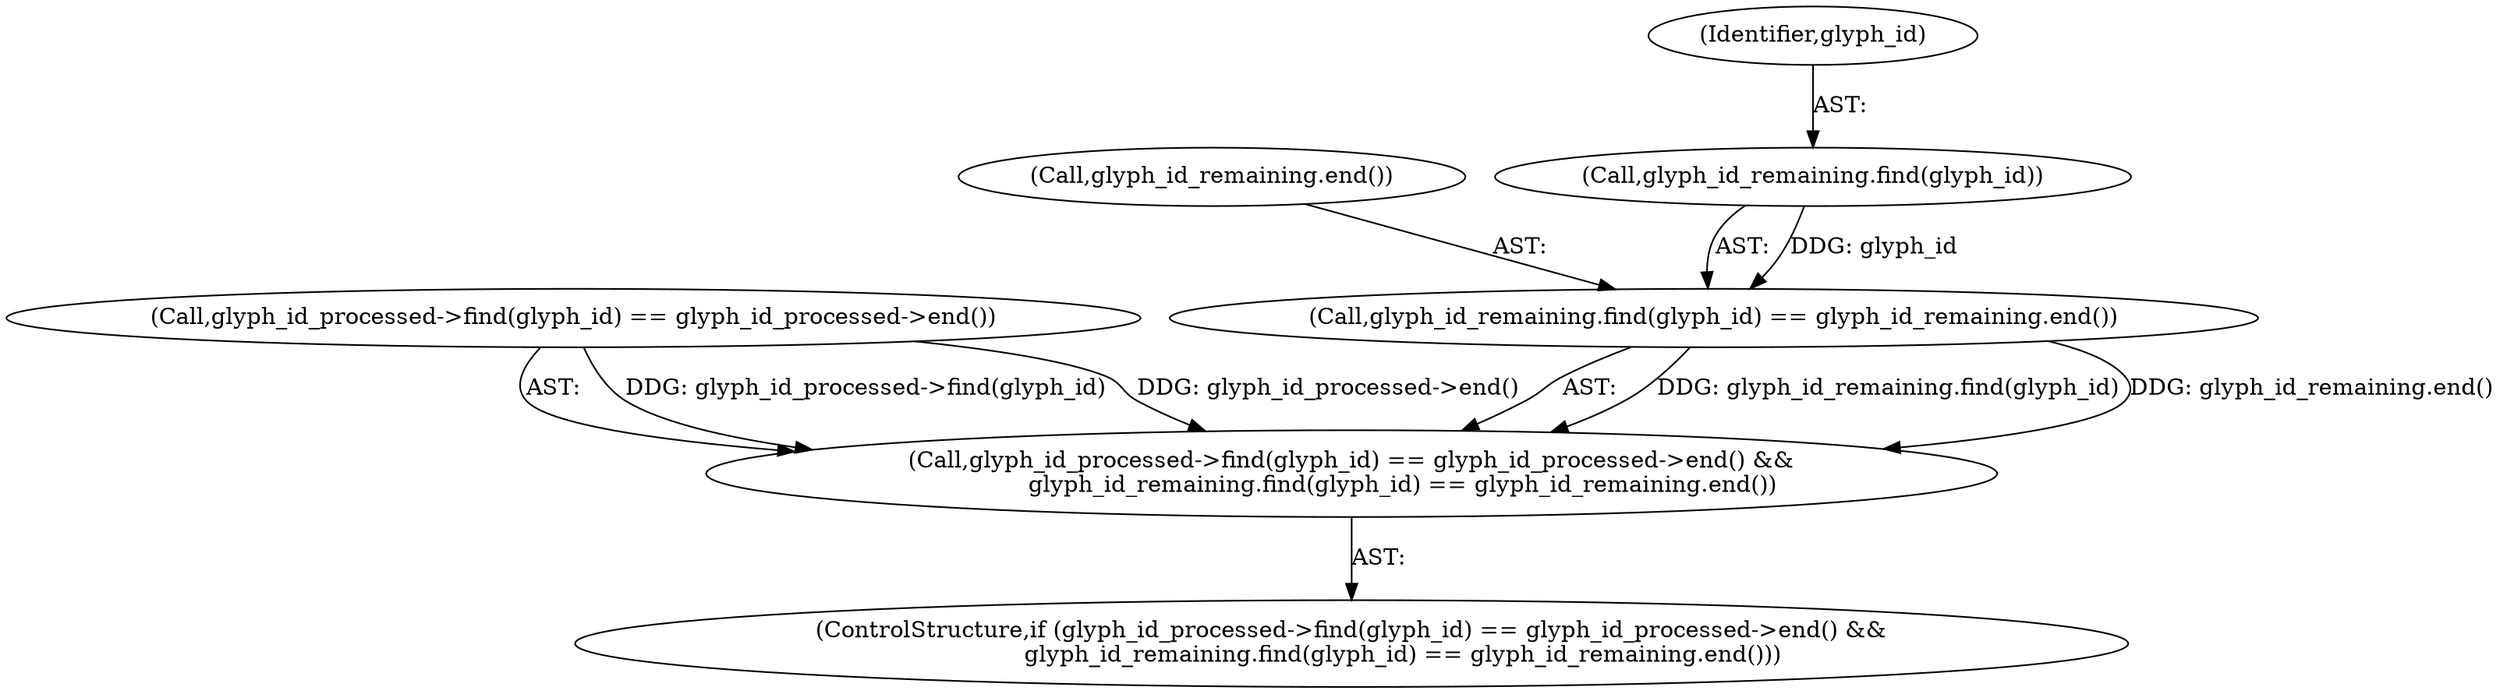 digraph "0_Chrome_5b65968b6c64fa02e74ca6b965bf5998b911e826@API" {
"1000246" [label="(Call,glyph_id_remaining.find(glyph_id))"];
"1000245" [label="(Call,glyph_id_remaining.find(glyph_id) == glyph_id_remaining.end())"];
"1000240" [label="(Call,glyph_id_processed->find(glyph_id) == glyph_id_processed->end() &&\n              glyph_id_remaining.find(glyph_id) == glyph_id_remaining.end())"];
"1000248" [label="(Call,glyph_id_remaining.end())"];
"1000241" [label="(Call,glyph_id_processed->find(glyph_id) == glyph_id_processed->end())"];
"1000247" [label="(Identifier,glyph_id)"];
"1000239" [label="(ControlStructure,if (glyph_id_processed->find(glyph_id) == glyph_id_processed->end() &&\n              glyph_id_remaining.find(glyph_id) == glyph_id_remaining.end()))"];
"1000246" [label="(Call,glyph_id_remaining.find(glyph_id))"];
"1000245" [label="(Call,glyph_id_remaining.find(glyph_id) == glyph_id_remaining.end())"];
"1000240" [label="(Call,glyph_id_processed->find(glyph_id) == glyph_id_processed->end() &&\n              glyph_id_remaining.find(glyph_id) == glyph_id_remaining.end())"];
"1000246" -> "1000245"  [label="AST: "];
"1000247" -> "1000246"  [label="AST: "];
"1000246" -> "1000245"  [label="DDG: glyph_id"];
"1000245" -> "1000240"  [label="AST: "];
"1000248" -> "1000245"  [label="AST: "];
"1000245" -> "1000240"  [label="DDG: glyph_id_remaining.find(glyph_id)"];
"1000245" -> "1000240"  [label="DDG: glyph_id_remaining.end()"];
"1000240" -> "1000239"  [label="AST: "];
"1000241" -> "1000240"  [label="AST: "];
"1000241" -> "1000240"  [label="DDG: glyph_id_processed->find(glyph_id)"];
"1000241" -> "1000240"  [label="DDG: glyph_id_processed->end()"];
}
